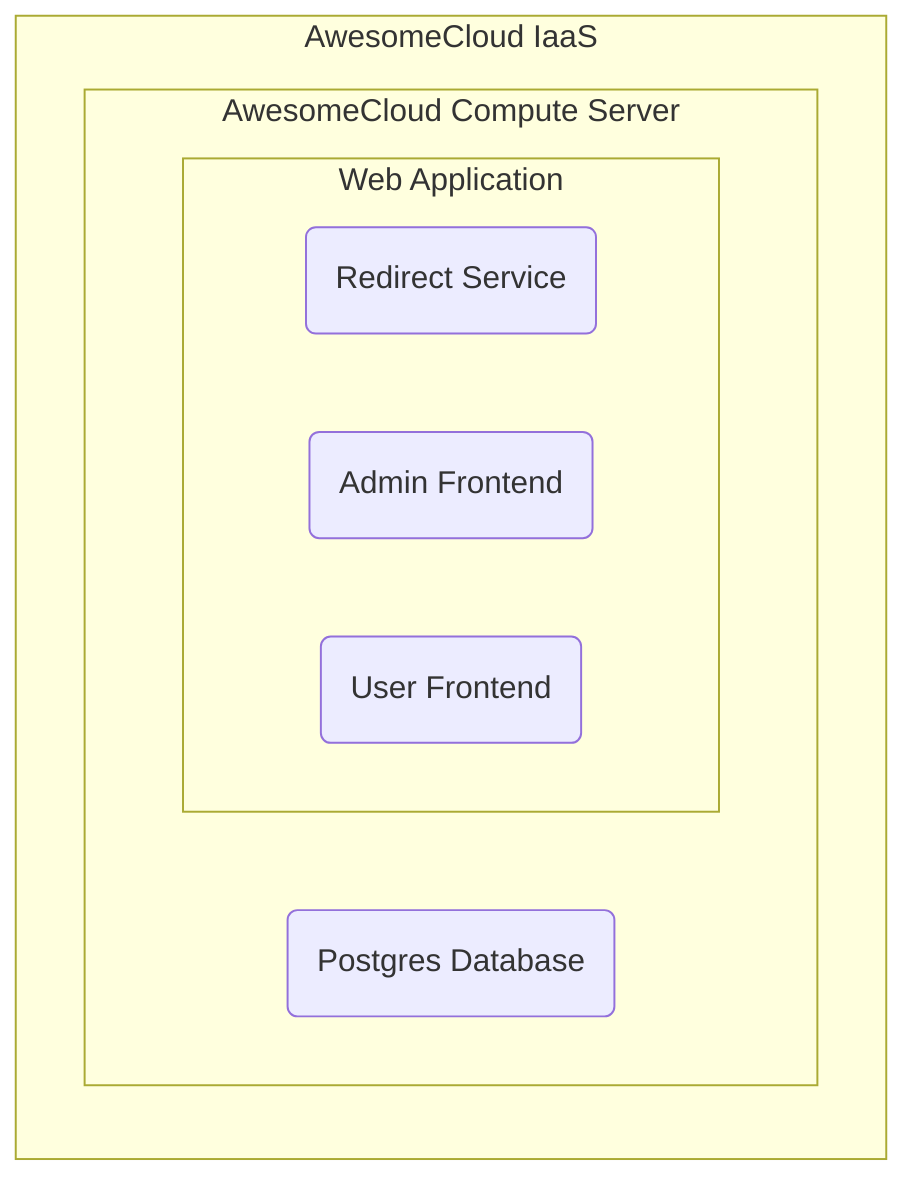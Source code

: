 graph LR;
    subgraph "AwesomeCloud IaaS"
        subgraph "AwesomeCloud Compute Server"
            subgraph "Web Application"
                redirect(Redirect Service)
                admin(Admin Frontend)
                publicinfo(User Frontend)
            end
            db(Postgres Database)
        end
    end